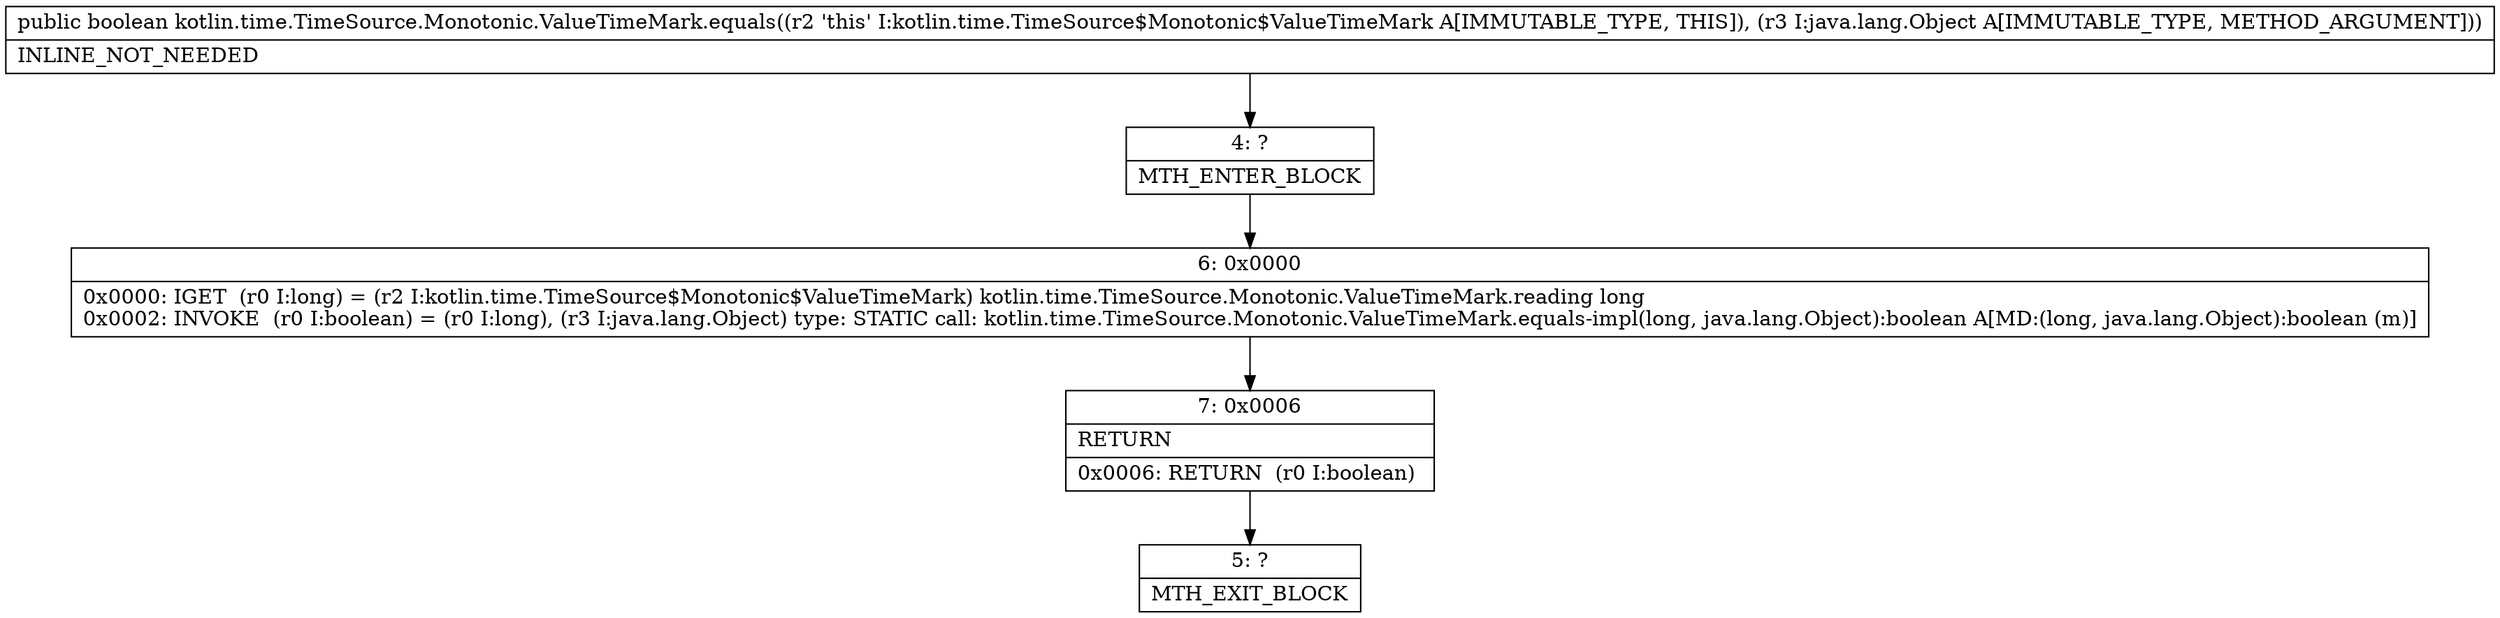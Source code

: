 digraph "CFG forkotlin.time.TimeSource.Monotonic.ValueTimeMark.equals(Ljava\/lang\/Object;)Z" {
Node_4 [shape=record,label="{4\:\ ?|MTH_ENTER_BLOCK\l}"];
Node_6 [shape=record,label="{6\:\ 0x0000|0x0000: IGET  (r0 I:long) = (r2 I:kotlin.time.TimeSource$Monotonic$ValueTimeMark) kotlin.time.TimeSource.Monotonic.ValueTimeMark.reading long \l0x0002: INVOKE  (r0 I:boolean) = (r0 I:long), (r3 I:java.lang.Object) type: STATIC call: kotlin.time.TimeSource.Monotonic.ValueTimeMark.equals\-impl(long, java.lang.Object):boolean A[MD:(long, java.lang.Object):boolean (m)]\l}"];
Node_7 [shape=record,label="{7\:\ 0x0006|RETURN\l|0x0006: RETURN  (r0 I:boolean) \l}"];
Node_5 [shape=record,label="{5\:\ ?|MTH_EXIT_BLOCK\l}"];
MethodNode[shape=record,label="{public boolean kotlin.time.TimeSource.Monotonic.ValueTimeMark.equals((r2 'this' I:kotlin.time.TimeSource$Monotonic$ValueTimeMark A[IMMUTABLE_TYPE, THIS]), (r3 I:java.lang.Object A[IMMUTABLE_TYPE, METHOD_ARGUMENT]))  | INLINE_NOT_NEEDED\l}"];
MethodNode -> Node_4;Node_4 -> Node_6;
Node_6 -> Node_7;
Node_7 -> Node_5;
}

